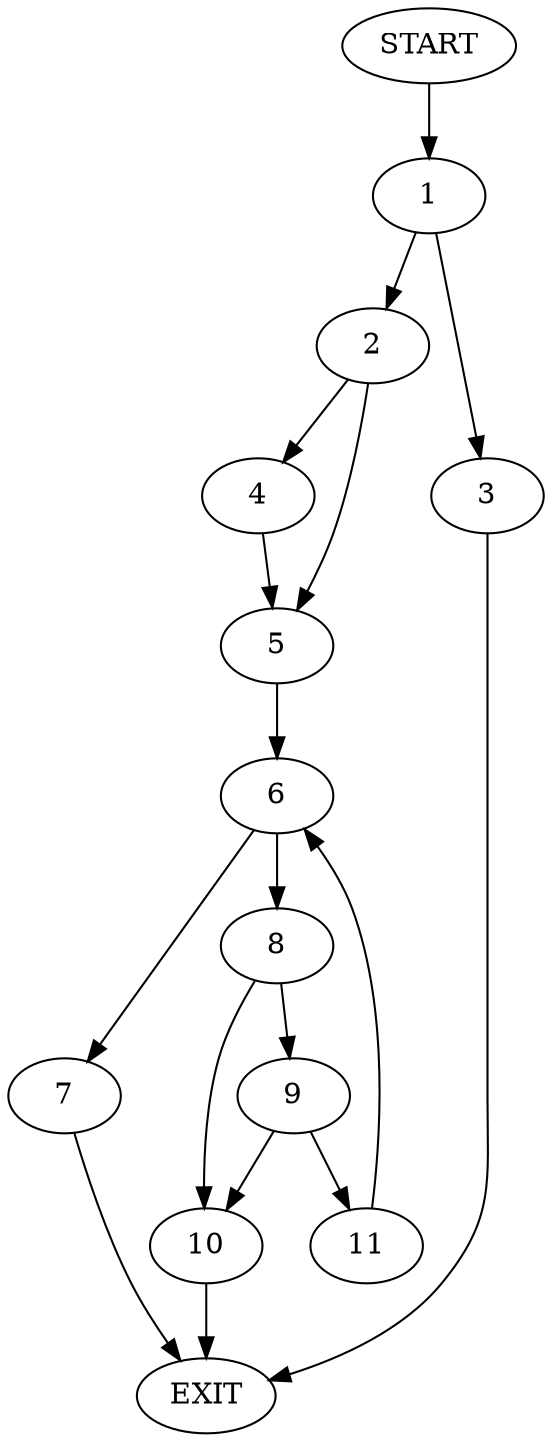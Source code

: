 digraph {
0 [label="START"]
12 [label="EXIT"]
0 -> 1
1 -> 2
1 -> 3
3 -> 12
2 -> 4
2 -> 5
5 -> 6
4 -> 5
6 -> 7
6 -> 8
8 -> 9
8 -> 10
7 -> 12
10 -> 12
9 -> 10
9 -> 11
11 -> 6
}
